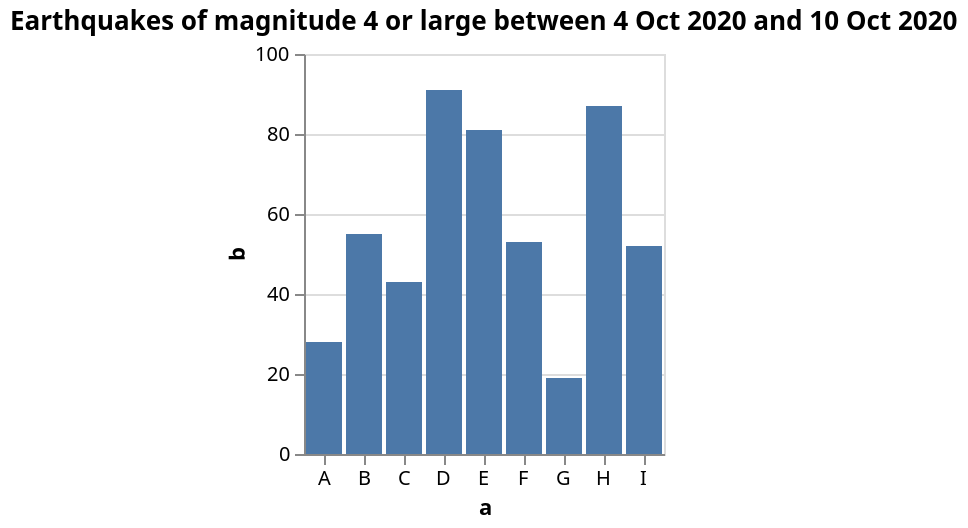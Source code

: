{
  "$schema": "https://vega.github.io/schema/vega-lite/v4.json",
  "title": "Earthquakes of magnitude 4 or large between 4 Oct 2020 and 10 Oct 2020",
  "description": "A simple bar chart with embedded data.",
  "data": {
    "values": [
      {
        "a": "A",
        "b": 28
      },
      {
        "a": "B",
        "b": 55
      },
      {
        "a": "C",
        "b": 43
      },
      {
        "a": "D",
        "b": 91
      },
      {
        "a": "E",
        "b": 81
      },
      {
        "a": "F",
        "b": 53
      },
      {
        "a": "G",
        "b": 19
      },
      {
        "a": "H",
        "b": 87
      },
      {
        "a": "I",
        "b": 52
      }
    ]
  },
  "mark": "bar",
  "encoding": {
    "x": {
      "field": "a",
      "type": "nominal",
      "axis": {
        "labelAngle": 0
      }
    },
    "y": {
      "field": "b",
      "type": "quantitative"
    }
  },
  "config": {}
}
